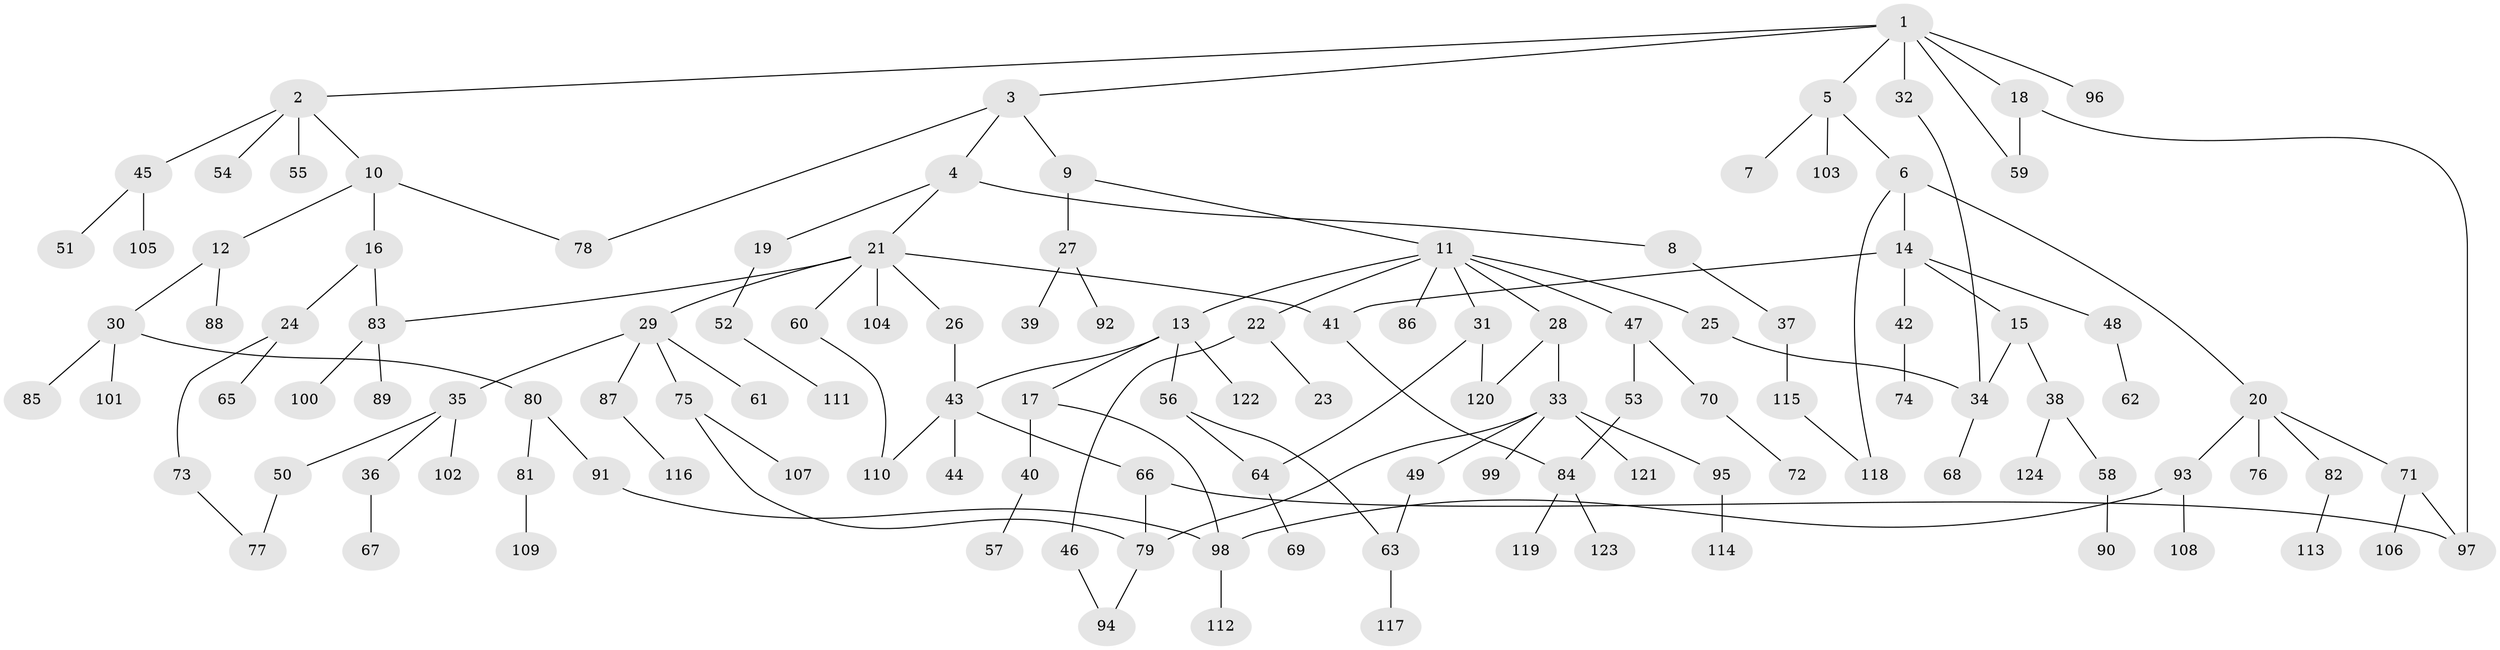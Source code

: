 // Generated by graph-tools (version 1.1) at 2025/13/03/09/25 04:13:18]
// undirected, 124 vertices, 144 edges
graph export_dot {
graph [start="1"]
  node [color=gray90,style=filled];
  1;
  2;
  3;
  4;
  5;
  6;
  7;
  8;
  9;
  10;
  11;
  12;
  13;
  14;
  15;
  16;
  17;
  18;
  19;
  20;
  21;
  22;
  23;
  24;
  25;
  26;
  27;
  28;
  29;
  30;
  31;
  32;
  33;
  34;
  35;
  36;
  37;
  38;
  39;
  40;
  41;
  42;
  43;
  44;
  45;
  46;
  47;
  48;
  49;
  50;
  51;
  52;
  53;
  54;
  55;
  56;
  57;
  58;
  59;
  60;
  61;
  62;
  63;
  64;
  65;
  66;
  67;
  68;
  69;
  70;
  71;
  72;
  73;
  74;
  75;
  76;
  77;
  78;
  79;
  80;
  81;
  82;
  83;
  84;
  85;
  86;
  87;
  88;
  89;
  90;
  91;
  92;
  93;
  94;
  95;
  96;
  97;
  98;
  99;
  100;
  101;
  102;
  103;
  104;
  105;
  106;
  107;
  108;
  109;
  110;
  111;
  112;
  113;
  114;
  115;
  116;
  117;
  118;
  119;
  120;
  121;
  122;
  123;
  124;
  1 -- 2;
  1 -- 3;
  1 -- 5;
  1 -- 18;
  1 -- 32;
  1 -- 59;
  1 -- 96;
  2 -- 10;
  2 -- 45;
  2 -- 54;
  2 -- 55;
  3 -- 4;
  3 -- 9;
  3 -- 78;
  4 -- 8;
  4 -- 19;
  4 -- 21;
  5 -- 6;
  5 -- 7;
  5 -- 103;
  6 -- 14;
  6 -- 20;
  6 -- 118;
  8 -- 37;
  9 -- 11;
  9 -- 27;
  10 -- 12;
  10 -- 16;
  10 -- 78;
  11 -- 13;
  11 -- 22;
  11 -- 25;
  11 -- 28;
  11 -- 31;
  11 -- 47;
  11 -- 86;
  12 -- 30;
  12 -- 88;
  13 -- 17;
  13 -- 56;
  13 -- 122;
  13 -- 43;
  14 -- 15;
  14 -- 42;
  14 -- 48;
  14 -- 41;
  15 -- 34;
  15 -- 38;
  16 -- 24;
  16 -- 83;
  17 -- 40;
  17 -- 98;
  18 -- 97;
  18 -- 59;
  19 -- 52;
  20 -- 71;
  20 -- 76;
  20 -- 82;
  20 -- 93;
  21 -- 26;
  21 -- 29;
  21 -- 41;
  21 -- 60;
  21 -- 104;
  21 -- 83;
  22 -- 23;
  22 -- 46;
  24 -- 65;
  24 -- 73;
  25 -- 34;
  26 -- 43;
  27 -- 39;
  27 -- 92;
  28 -- 33;
  28 -- 120;
  29 -- 35;
  29 -- 61;
  29 -- 75;
  29 -- 87;
  30 -- 80;
  30 -- 85;
  30 -- 101;
  31 -- 64;
  31 -- 120;
  32 -- 34;
  33 -- 49;
  33 -- 95;
  33 -- 99;
  33 -- 121;
  33 -- 79;
  34 -- 68;
  35 -- 36;
  35 -- 50;
  35 -- 102;
  36 -- 67;
  37 -- 115;
  38 -- 58;
  38 -- 124;
  40 -- 57;
  41 -- 84;
  42 -- 74;
  43 -- 44;
  43 -- 66;
  43 -- 110;
  45 -- 51;
  45 -- 105;
  46 -- 94;
  47 -- 53;
  47 -- 70;
  48 -- 62;
  49 -- 63;
  50 -- 77;
  52 -- 111;
  53 -- 84;
  56 -- 63;
  56 -- 64;
  58 -- 90;
  60 -- 110;
  63 -- 117;
  64 -- 69;
  66 -- 97;
  66 -- 79;
  70 -- 72;
  71 -- 97;
  71 -- 106;
  73 -- 77;
  75 -- 79;
  75 -- 107;
  79 -- 94;
  80 -- 81;
  80 -- 91;
  81 -- 109;
  82 -- 113;
  83 -- 89;
  83 -- 100;
  84 -- 119;
  84 -- 123;
  87 -- 116;
  91 -- 98;
  93 -- 108;
  93 -- 98;
  95 -- 114;
  98 -- 112;
  115 -- 118;
}
